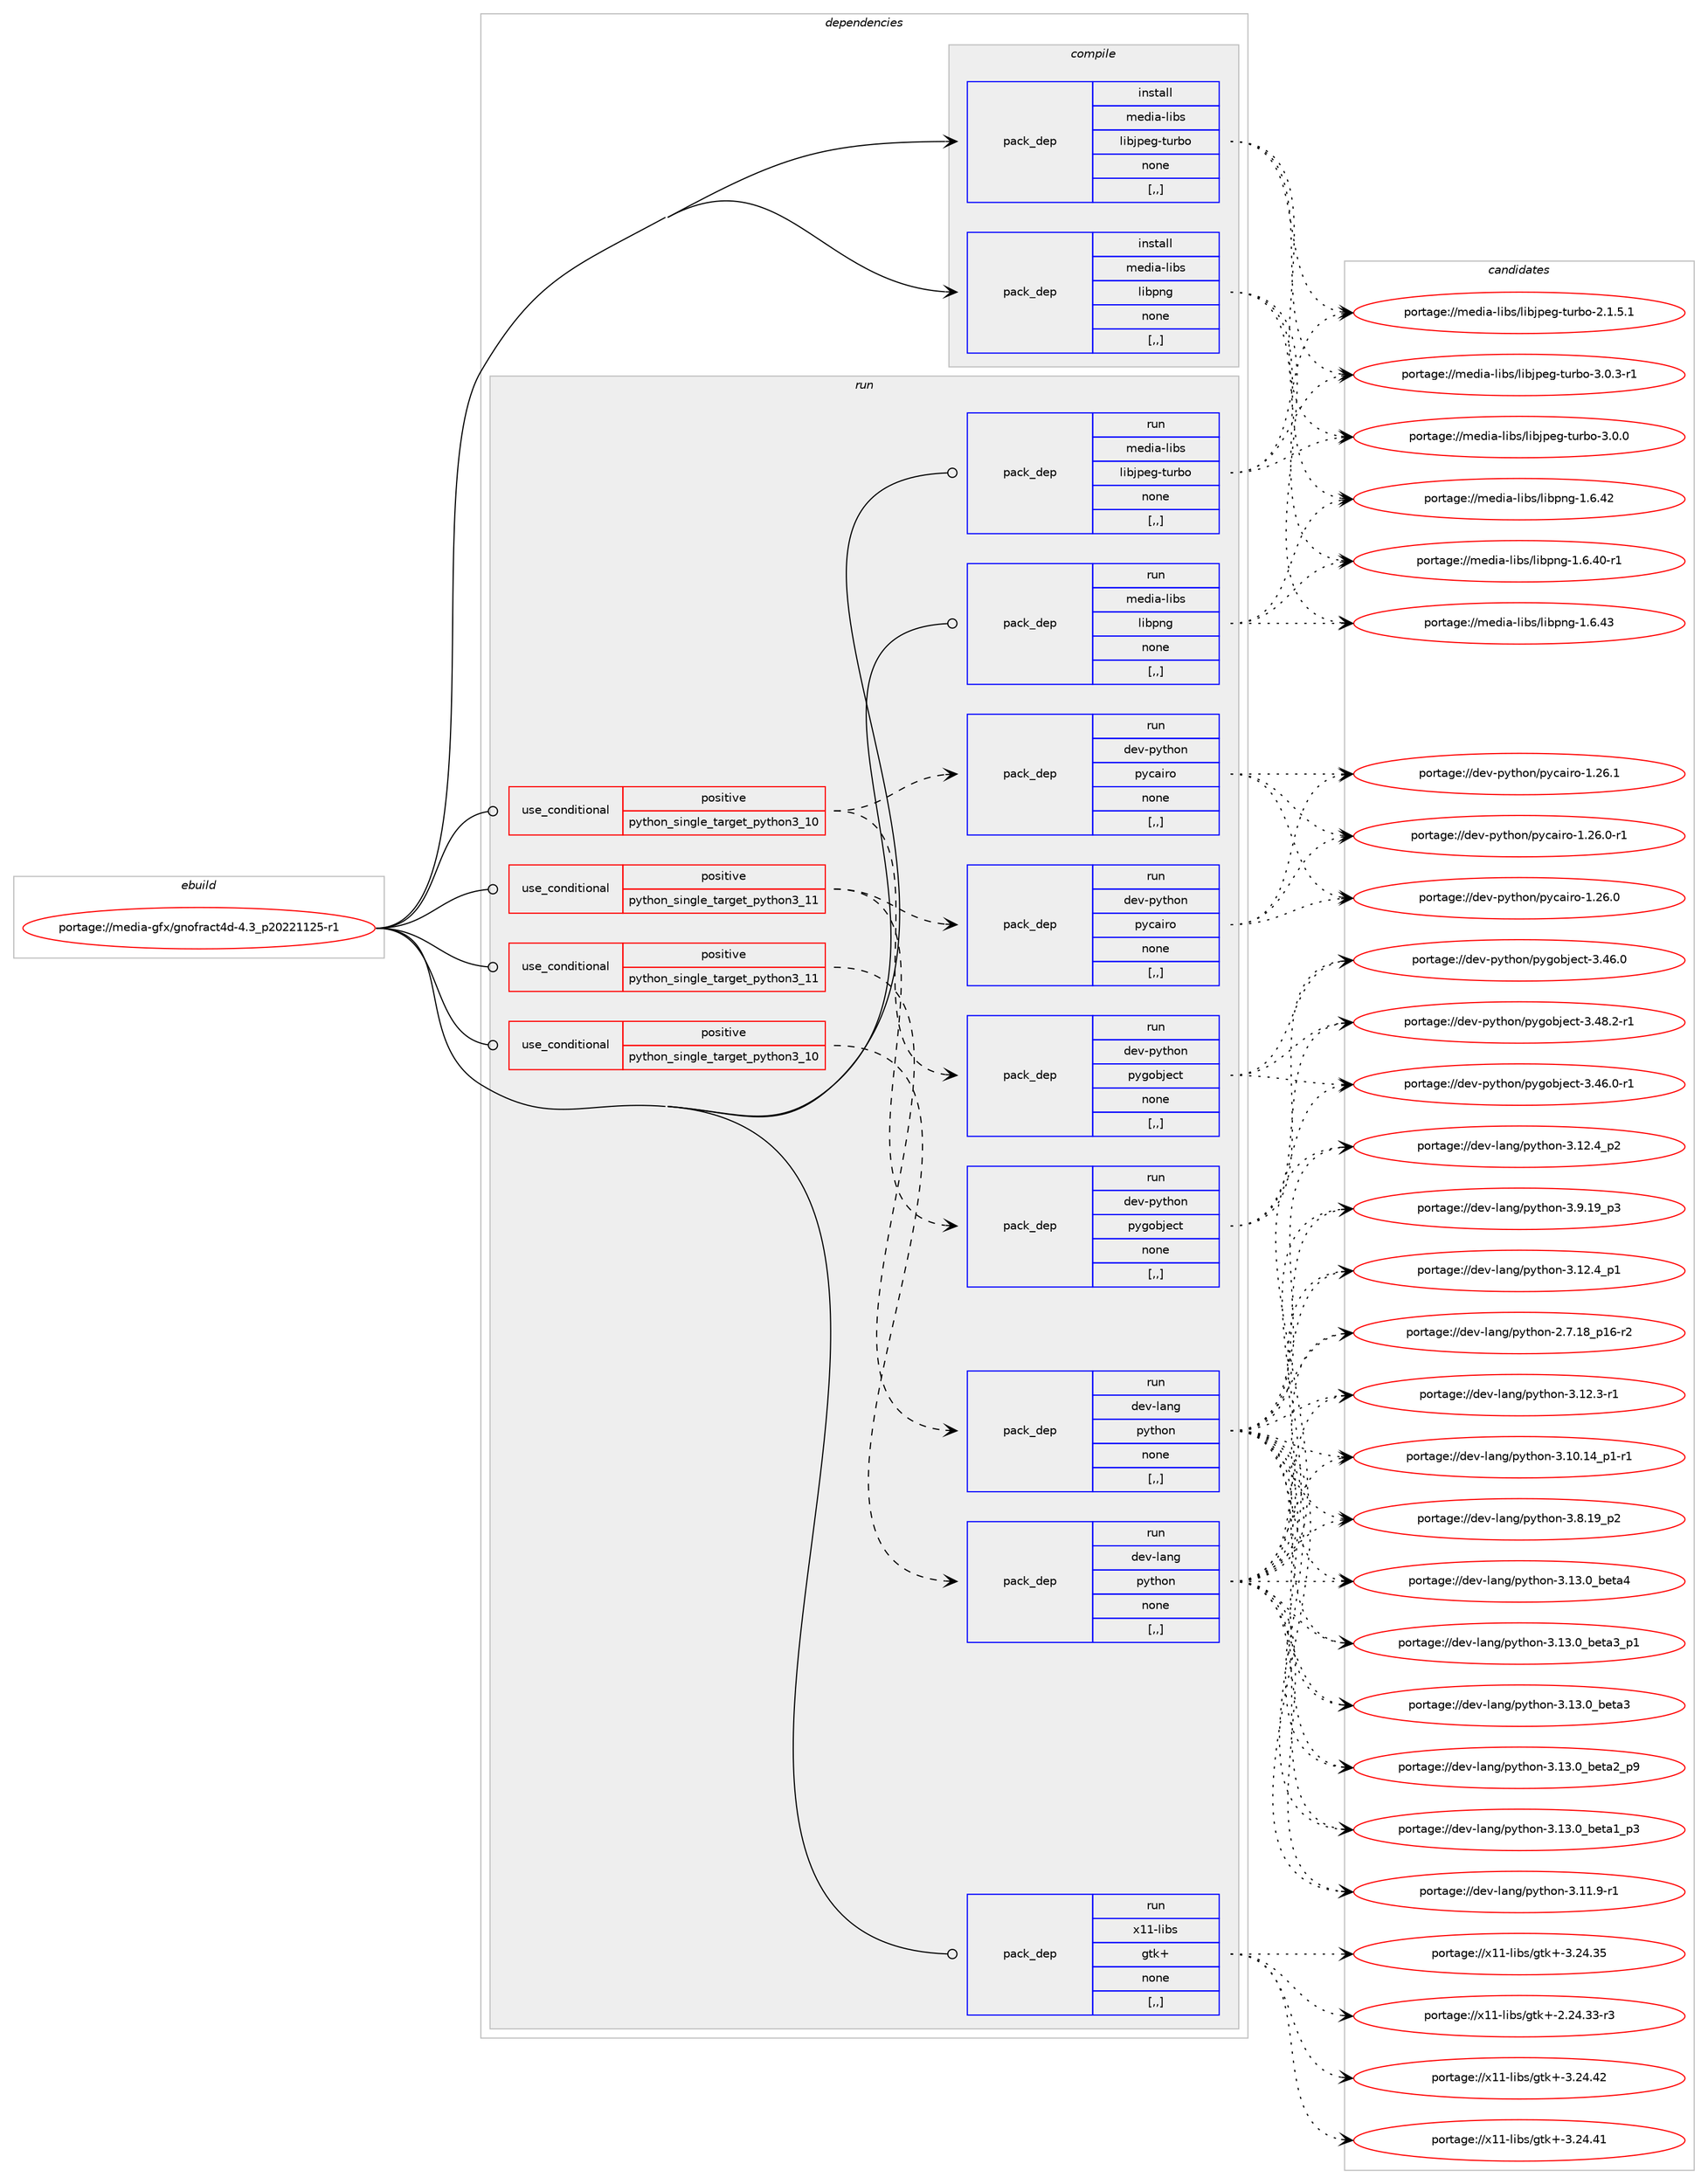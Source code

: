 digraph prolog {

# *************
# Graph options
# *************

newrank=true;
concentrate=true;
compound=true;
graph [rankdir=LR,fontname=Helvetica,fontsize=10,ranksep=1.5];#, ranksep=2.5, nodesep=0.2];
edge  [arrowhead=vee];
node  [fontname=Helvetica,fontsize=10];

# **********
# The ebuild
# **********

subgraph cluster_leftcol {
color=gray;
label=<<i>ebuild</i>>;
id [label="portage://media-gfx/gnofract4d-4.3_p20221125-r1", color=red, width=4, href="../media-gfx/gnofract4d-4.3_p20221125-r1.svg"];
}

# ****************
# The dependencies
# ****************

subgraph cluster_midcol {
color=gray;
label=<<i>dependencies</i>>;
subgraph cluster_compile {
fillcolor="#eeeeee";
style=filled;
label=<<i>compile</i>>;
subgraph pack213890 {
dependency289031 [label=<<TABLE BORDER="0" CELLBORDER="1" CELLSPACING="0" CELLPADDING="4" WIDTH="220"><TR><TD ROWSPAN="6" CELLPADDING="30">pack_dep</TD></TR><TR><TD WIDTH="110">install</TD></TR><TR><TD>media-libs</TD></TR><TR><TD>libjpeg-turbo</TD></TR><TR><TD>none</TD></TR><TR><TD>[,,]</TD></TR></TABLE>>, shape=none, color=blue];
}
id:e -> dependency289031:w [weight=20,style="solid",arrowhead="vee"];
subgraph pack213891 {
dependency289032 [label=<<TABLE BORDER="0" CELLBORDER="1" CELLSPACING="0" CELLPADDING="4" WIDTH="220"><TR><TD ROWSPAN="6" CELLPADDING="30">pack_dep</TD></TR><TR><TD WIDTH="110">install</TD></TR><TR><TD>media-libs</TD></TR><TR><TD>libpng</TD></TR><TR><TD>none</TD></TR><TR><TD>[,,]</TD></TR></TABLE>>, shape=none, color=blue];
}
id:e -> dependency289032:w [weight=20,style="solid",arrowhead="vee"];
}
subgraph cluster_compileandrun {
fillcolor="#eeeeee";
style=filled;
label=<<i>compile and run</i>>;
}
subgraph cluster_run {
fillcolor="#eeeeee";
style=filled;
label=<<i>run</i>>;
subgraph cond72809 {
dependency289033 [label=<<TABLE BORDER="0" CELLBORDER="1" CELLSPACING="0" CELLPADDING="4"><TR><TD ROWSPAN="3" CELLPADDING="10">use_conditional</TD></TR><TR><TD>positive</TD></TR><TR><TD>python_single_target_python3_10</TD></TR></TABLE>>, shape=none, color=red];
subgraph pack213892 {
dependency289034 [label=<<TABLE BORDER="0" CELLBORDER="1" CELLSPACING="0" CELLPADDING="4" WIDTH="220"><TR><TD ROWSPAN="6" CELLPADDING="30">pack_dep</TD></TR><TR><TD WIDTH="110">run</TD></TR><TR><TD>dev-lang</TD></TR><TR><TD>python</TD></TR><TR><TD>none</TD></TR><TR><TD>[,,]</TD></TR></TABLE>>, shape=none, color=blue];
}
dependency289033:e -> dependency289034:w [weight=20,style="dashed",arrowhead="vee"];
}
id:e -> dependency289033:w [weight=20,style="solid",arrowhead="odot"];
subgraph cond72810 {
dependency289035 [label=<<TABLE BORDER="0" CELLBORDER="1" CELLSPACING="0" CELLPADDING="4"><TR><TD ROWSPAN="3" CELLPADDING="10">use_conditional</TD></TR><TR><TD>positive</TD></TR><TR><TD>python_single_target_python3_10</TD></TR></TABLE>>, shape=none, color=red];
subgraph pack213893 {
dependency289036 [label=<<TABLE BORDER="0" CELLBORDER="1" CELLSPACING="0" CELLPADDING="4" WIDTH="220"><TR><TD ROWSPAN="6" CELLPADDING="30">pack_dep</TD></TR><TR><TD WIDTH="110">run</TD></TR><TR><TD>dev-python</TD></TR><TR><TD>pycairo</TD></TR><TR><TD>none</TD></TR><TR><TD>[,,]</TD></TR></TABLE>>, shape=none, color=blue];
}
dependency289035:e -> dependency289036:w [weight=20,style="dashed",arrowhead="vee"];
subgraph pack213894 {
dependency289037 [label=<<TABLE BORDER="0" CELLBORDER="1" CELLSPACING="0" CELLPADDING="4" WIDTH="220"><TR><TD ROWSPAN="6" CELLPADDING="30">pack_dep</TD></TR><TR><TD WIDTH="110">run</TD></TR><TR><TD>dev-python</TD></TR><TR><TD>pygobject</TD></TR><TR><TD>none</TD></TR><TR><TD>[,,]</TD></TR></TABLE>>, shape=none, color=blue];
}
dependency289035:e -> dependency289037:w [weight=20,style="dashed",arrowhead="vee"];
}
id:e -> dependency289035:w [weight=20,style="solid",arrowhead="odot"];
subgraph cond72811 {
dependency289038 [label=<<TABLE BORDER="0" CELLBORDER="1" CELLSPACING="0" CELLPADDING="4"><TR><TD ROWSPAN="3" CELLPADDING="10">use_conditional</TD></TR><TR><TD>positive</TD></TR><TR><TD>python_single_target_python3_11</TD></TR></TABLE>>, shape=none, color=red];
subgraph pack213895 {
dependency289039 [label=<<TABLE BORDER="0" CELLBORDER="1" CELLSPACING="0" CELLPADDING="4" WIDTH="220"><TR><TD ROWSPAN="6" CELLPADDING="30">pack_dep</TD></TR><TR><TD WIDTH="110">run</TD></TR><TR><TD>dev-lang</TD></TR><TR><TD>python</TD></TR><TR><TD>none</TD></TR><TR><TD>[,,]</TD></TR></TABLE>>, shape=none, color=blue];
}
dependency289038:e -> dependency289039:w [weight=20,style="dashed",arrowhead="vee"];
}
id:e -> dependency289038:w [weight=20,style="solid",arrowhead="odot"];
subgraph cond72812 {
dependency289040 [label=<<TABLE BORDER="0" CELLBORDER="1" CELLSPACING="0" CELLPADDING="4"><TR><TD ROWSPAN="3" CELLPADDING="10">use_conditional</TD></TR><TR><TD>positive</TD></TR><TR><TD>python_single_target_python3_11</TD></TR></TABLE>>, shape=none, color=red];
subgraph pack213896 {
dependency289041 [label=<<TABLE BORDER="0" CELLBORDER="1" CELLSPACING="0" CELLPADDING="4" WIDTH="220"><TR><TD ROWSPAN="6" CELLPADDING="30">pack_dep</TD></TR><TR><TD WIDTH="110">run</TD></TR><TR><TD>dev-python</TD></TR><TR><TD>pycairo</TD></TR><TR><TD>none</TD></TR><TR><TD>[,,]</TD></TR></TABLE>>, shape=none, color=blue];
}
dependency289040:e -> dependency289041:w [weight=20,style="dashed",arrowhead="vee"];
subgraph pack213897 {
dependency289042 [label=<<TABLE BORDER="0" CELLBORDER="1" CELLSPACING="0" CELLPADDING="4" WIDTH="220"><TR><TD ROWSPAN="6" CELLPADDING="30">pack_dep</TD></TR><TR><TD WIDTH="110">run</TD></TR><TR><TD>dev-python</TD></TR><TR><TD>pygobject</TD></TR><TR><TD>none</TD></TR><TR><TD>[,,]</TD></TR></TABLE>>, shape=none, color=blue];
}
dependency289040:e -> dependency289042:w [weight=20,style="dashed",arrowhead="vee"];
}
id:e -> dependency289040:w [weight=20,style="solid",arrowhead="odot"];
subgraph pack213898 {
dependency289043 [label=<<TABLE BORDER="0" CELLBORDER="1" CELLSPACING="0" CELLPADDING="4" WIDTH="220"><TR><TD ROWSPAN="6" CELLPADDING="30">pack_dep</TD></TR><TR><TD WIDTH="110">run</TD></TR><TR><TD>media-libs</TD></TR><TR><TD>libjpeg-turbo</TD></TR><TR><TD>none</TD></TR><TR><TD>[,,]</TD></TR></TABLE>>, shape=none, color=blue];
}
id:e -> dependency289043:w [weight=20,style="solid",arrowhead="odot"];
subgraph pack213899 {
dependency289044 [label=<<TABLE BORDER="0" CELLBORDER="1" CELLSPACING="0" CELLPADDING="4" WIDTH="220"><TR><TD ROWSPAN="6" CELLPADDING="30">pack_dep</TD></TR><TR><TD WIDTH="110">run</TD></TR><TR><TD>media-libs</TD></TR><TR><TD>libpng</TD></TR><TR><TD>none</TD></TR><TR><TD>[,,]</TD></TR></TABLE>>, shape=none, color=blue];
}
id:e -> dependency289044:w [weight=20,style="solid",arrowhead="odot"];
subgraph pack213900 {
dependency289045 [label=<<TABLE BORDER="0" CELLBORDER="1" CELLSPACING="0" CELLPADDING="4" WIDTH="220"><TR><TD ROWSPAN="6" CELLPADDING="30">pack_dep</TD></TR><TR><TD WIDTH="110">run</TD></TR><TR><TD>x11-libs</TD></TR><TR><TD>gtk+</TD></TR><TR><TD>none</TD></TR><TR><TD>[,,]</TD></TR></TABLE>>, shape=none, color=blue];
}
id:e -> dependency289045:w [weight=20,style="solid",arrowhead="odot"];
}
}

# **************
# The candidates
# **************

subgraph cluster_choices {
rank=same;
color=gray;
label=<<i>candidates</i>>;

subgraph choice213890 {
color=black;
nodesep=1;
choice109101100105974510810598115471081059810611210110345116117114981114551464846514511449 [label="portage://media-libs/libjpeg-turbo-3.0.3-r1", color=red, width=4,href="../media-libs/libjpeg-turbo-3.0.3-r1.svg"];
choice10910110010597451081059811547108105981061121011034511611711498111455146484648 [label="portage://media-libs/libjpeg-turbo-3.0.0", color=red, width=4,href="../media-libs/libjpeg-turbo-3.0.0.svg"];
choice109101100105974510810598115471081059810611210110345116117114981114550464946534649 [label="portage://media-libs/libjpeg-turbo-2.1.5.1", color=red, width=4,href="../media-libs/libjpeg-turbo-2.1.5.1.svg"];
dependency289031:e -> choice109101100105974510810598115471081059810611210110345116117114981114551464846514511449:w [style=dotted,weight="100"];
dependency289031:e -> choice10910110010597451081059811547108105981061121011034511611711498111455146484648:w [style=dotted,weight="100"];
dependency289031:e -> choice109101100105974510810598115471081059810611210110345116117114981114550464946534649:w [style=dotted,weight="100"];
}
subgraph choice213891 {
color=black;
nodesep=1;
choice109101100105974510810598115471081059811211010345494654465251 [label="portage://media-libs/libpng-1.6.43", color=red, width=4,href="../media-libs/libpng-1.6.43.svg"];
choice109101100105974510810598115471081059811211010345494654465250 [label="portage://media-libs/libpng-1.6.42", color=red, width=4,href="../media-libs/libpng-1.6.42.svg"];
choice1091011001059745108105981154710810598112110103454946544652484511449 [label="portage://media-libs/libpng-1.6.40-r1", color=red, width=4,href="../media-libs/libpng-1.6.40-r1.svg"];
dependency289032:e -> choice109101100105974510810598115471081059811211010345494654465251:w [style=dotted,weight="100"];
dependency289032:e -> choice109101100105974510810598115471081059811211010345494654465250:w [style=dotted,weight="100"];
dependency289032:e -> choice1091011001059745108105981154710810598112110103454946544652484511449:w [style=dotted,weight="100"];
}
subgraph choice213892 {
color=black;
nodesep=1;
choice1001011184510897110103471121211161041111104551464951464895981011169752 [label="portage://dev-lang/python-3.13.0_beta4", color=red, width=4,href="../dev-lang/python-3.13.0_beta4.svg"];
choice10010111845108971101034711212111610411111045514649514648959810111697519511249 [label="portage://dev-lang/python-3.13.0_beta3_p1", color=red, width=4,href="../dev-lang/python-3.13.0_beta3_p1.svg"];
choice1001011184510897110103471121211161041111104551464951464895981011169751 [label="portage://dev-lang/python-3.13.0_beta3", color=red, width=4,href="../dev-lang/python-3.13.0_beta3.svg"];
choice10010111845108971101034711212111610411111045514649514648959810111697509511257 [label="portage://dev-lang/python-3.13.0_beta2_p9", color=red, width=4,href="../dev-lang/python-3.13.0_beta2_p9.svg"];
choice10010111845108971101034711212111610411111045514649514648959810111697499511251 [label="portage://dev-lang/python-3.13.0_beta1_p3", color=red, width=4,href="../dev-lang/python-3.13.0_beta1_p3.svg"];
choice100101118451089711010347112121116104111110455146495046529511250 [label="portage://dev-lang/python-3.12.4_p2", color=red, width=4,href="../dev-lang/python-3.12.4_p2.svg"];
choice100101118451089711010347112121116104111110455146495046529511249 [label="portage://dev-lang/python-3.12.4_p1", color=red, width=4,href="../dev-lang/python-3.12.4_p1.svg"];
choice100101118451089711010347112121116104111110455146495046514511449 [label="portage://dev-lang/python-3.12.3-r1", color=red, width=4,href="../dev-lang/python-3.12.3-r1.svg"];
choice100101118451089711010347112121116104111110455146494946574511449 [label="portage://dev-lang/python-3.11.9-r1", color=red, width=4,href="../dev-lang/python-3.11.9-r1.svg"];
choice100101118451089711010347112121116104111110455146494846495295112494511449 [label="portage://dev-lang/python-3.10.14_p1-r1", color=red, width=4,href="../dev-lang/python-3.10.14_p1-r1.svg"];
choice100101118451089711010347112121116104111110455146574649579511251 [label="portage://dev-lang/python-3.9.19_p3", color=red, width=4,href="../dev-lang/python-3.9.19_p3.svg"];
choice100101118451089711010347112121116104111110455146564649579511250 [label="portage://dev-lang/python-3.8.19_p2", color=red, width=4,href="../dev-lang/python-3.8.19_p2.svg"];
choice100101118451089711010347112121116104111110455046554649569511249544511450 [label="portage://dev-lang/python-2.7.18_p16-r2", color=red, width=4,href="../dev-lang/python-2.7.18_p16-r2.svg"];
dependency289034:e -> choice1001011184510897110103471121211161041111104551464951464895981011169752:w [style=dotted,weight="100"];
dependency289034:e -> choice10010111845108971101034711212111610411111045514649514648959810111697519511249:w [style=dotted,weight="100"];
dependency289034:e -> choice1001011184510897110103471121211161041111104551464951464895981011169751:w [style=dotted,weight="100"];
dependency289034:e -> choice10010111845108971101034711212111610411111045514649514648959810111697509511257:w [style=dotted,weight="100"];
dependency289034:e -> choice10010111845108971101034711212111610411111045514649514648959810111697499511251:w [style=dotted,weight="100"];
dependency289034:e -> choice100101118451089711010347112121116104111110455146495046529511250:w [style=dotted,weight="100"];
dependency289034:e -> choice100101118451089711010347112121116104111110455146495046529511249:w [style=dotted,weight="100"];
dependency289034:e -> choice100101118451089711010347112121116104111110455146495046514511449:w [style=dotted,weight="100"];
dependency289034:e -> choice100101118451089711010347112121116104111110455146494946574511449:w [style=dotted,weight="100"];
dependency289034:e -> choice100101118451089711010347112121116104111110455146494846495295112494511449:w [style=dotted,weight="100"];
dependency289034:e -> choice100101118451089711010347112121116104111110455146574649579511251:w [style=dotted,weight="100"];
dependency289034:e -> choice100101118451089711010347112121116104111110455146564649579511250:w [style=dotted,weight="100"];
dependency289034:e -> choice100101118451089711010347112121116104111110455046554649569511249544511450:w [style=dotted,weight="100"];
}
subgraph choice213893 {
color=black;
nodesep=1;
choice1001011184511212111610411111047112121999710511411145494650544649 [label="portage://dev-python/pycairo-1.26.1", color=red, width=4,href="../dev-python/pycairo-1.26.1.svg"];
choice10010111845112121116104111110471121219997105114111454946505446484511449 [label="portage://dev-python/pycairo-1.26.0-r1", color=red, width=4,href="../dev-python/pycairo-1.26.0-r1.svg"];
choice1001011184511212111610411111047112121999710511411145494650544648 [label="portage://dev-python/pycairo-1.26.0", color=red, width=4,href="../dev-python/pycairo-1.26.0.svg"];
dependency289036:e -> choice1001011184511212111610411111047112121999710511411145494650544649:w [style=dotted,weight="100"];
dependency289036:e -> choice10010111845112121116104111110471121219997105114111454946505446484511449:w [style=dotted,weight="100"];
dependency289036:e -> choice1001011184511212111610411111047112121999710511411145494650544648:w [style=dotted,weight="100"];
}
subgraph choice213894 {
color=black;
nodesep=1;
choice10010111845112121116104111110471121211031119810610199116455146525646504511449 [label="portage://dev-python/pygobject-3.48.2-r1", color=red, width=4,href="../dev-python/pygobject-3.48.2-r1.svg"];
choice10010111845112121116104111110471121211031119810610199116455146525446484511449 [label="portage://dev-python/pygobject-3.46.0-r1", color=red, width=4,href="../dev-python/pygobject-3.46.0-r1.svg"];
choice1001011184511212111610411111047112121103111981061019911645514652544648 [label="portage://dev-python/pygobject-3.46.0", color=red, width=4,href="../dev-python/pygobject-3.46.0.svg"];
dependency289037:e -> choice10010111845112121116104111110471121211031119810610199116455146525646504511449:w [style=dotted,weight="100"];
dependency289037:e -> choice10010111845112121116104111110471121211031119810610199116455146525446484511449:w [style=dotted,weight="100"];
dependency289037:e -> choice1001011184511212111610411111047112121103111981061019911645514652544648:w [style=dotted,weight="100"];
}
subgraph choice213895 {
color=black;
nodesep=1;
choice1001011184510897110103471121211161041111104551464951464895981011169752 [label="portage://dev-lang/python-3.13.0_beta4", color=red, width=4,href="../dev-lang/python-3.13.0_beta4.svg"];
choice10010111845108971101034711212111610411111045514649514648959810111697519511249 [label="portage://dev-lang/python-3.13.0_beta3_p1", color=red, width=4,href="../dev-lang/python-3.13.0_beta3_p1.svg"];
choice1001011184510897110103471121211161041111104551464951464895981011169751 [label="portage://dev-lang/python-3.13.0_beta3", color=red, width=4,href="../dev-lang/python-3.13.0_beta3.svg"];
choice10010111845108971101034711212111610411111045514649514648959810111697509511257 [label="portage://dev-lang/python-3.13.0_beta2_p9", color=red, width=4,href="../dev-lang/python-3.13.0_beta2_p9.svg"];
choice10010111845108971101034711212111610411111045514649514648959810111697499511251 [label="portage://dev-lang/python-3.13.0_beta1_p3", color=red, width=4,href="../dev-lang/python-3.13.0_beta1_p3.svg"];
choice100101118451089711010347112121116104111110455146495046529511250 [label="portage://dev-lang/python-3.12.4_p2", color=red, width=4,href="../dev-lang/python-3.12.4_p2.svg"];
choice100101118451089711010347112121116104111110455146495046529511249 [label="portage://dev-lang/python-3.12.4_p1", color=red, width=4,href="../dev-lang/python-3.12.4_p1.svg"];
choice100101118451089711010347112121116104111110455146495046514511449 [label="portage://dev-lang/python-3.12.3-r1", color=red, width=4,href="../dev-lang/python-3.12.3-r1.svg"];
choice100101118451089711010347112121116104111110455146494946574511449 [label="portage://dev-lang/python-3.11.9-r1", color=red, width=4,href="../dev-lang/python-3.11.9-r1.svg"];
choice100101118451089711010347112121116104111110455146494846495295112494511449 [label="portage://dev-lang/python-3.10.14_p1-r1", color=red, width=4,href="../dev-lang/python-3.10.14_p1-r1.svg"];
choice100101118451089711010347112121116104111110455146574649579511251 [label="portage://dev-lang/python-3.9.19_p3", color=red, width=4,href="../dev-lang/python-3.9.19_p3.svg"];
choice100101118451089711010347112121116104111110455146564649579511250 [label="portage://dev-lang/python-3.8.19_p2", color=red, width=4,href="../dev-lang/python-3.8.19_p2.svg"];
choice100101118451089711010347112121116104111110455046554649569511249544511450 [label="portage://dev-lang/python-2.7.18_p16-r2", color=red, width=4,href="../dev-lang/python-2.7.18_p16-r2.svg"];
dependency289039:e -> choice1001011184510897110103471121211161041111104551464951464895981011169752:w [style=dotted,weight="100"];
dependency289039:e -> choice10010111845108971101034711212111610411111045514649514648959810111697519511249:w [style=dotted,weight="100"];
dependency289039:e -> choice1001011184510897110103471121211161041111104551464951464895981011169751:w [style=dotted,weight="100"];
dependency289039:e -> choice10010111845108971101034711212111610411111045514649514648959810111697509511257:w [style=dotted,weight="100"];
dependency289039:e -> choice10010111845108971101034711212111610411111045514649514648959810111697499511251:w [style=dotted,weight="100"];
dependency289039:e -> choice100101118451089711010347112121116104111110455146495046529511250:w [style=dotted,weight="100"];
dependency289039:e -> choice100101118451089711010347112121116104111110455146495046529511249:w [style=dotted,weight="100"];
dependency289039:e -> choice100101118451089711010347112121116104111110455146495046514511449:w [style=dotted,weight="100"];
dependency289039:e -> choice100101118451089711010347112121116104111110455146494946574511449:w [style=dotted,weight="100"];
dependency289039:e -> choice100101118451089711010347112121116104111110455146494846495295112494511449:w [style=dotted,weight="100"];
dependency289039:e -> choice100101118451089711010347112121116104111110455146574649579511251:w [style=dotted,weight="100"];
dependency289039:e -> choice100101118451089711010347112121116104111110455146564649579511250:w [style=dotted,weight="100"];
dependency289039:e -> choice100101118451089711010347112121116104111110455046554649569511249544511450:w [style=dotted,weight="100"];
}
subgraph choice213896 {
color=black;
nodesep=1;
choice1001011184511212111610411111047112121999710511411145494650544649 [label="portage://dev-python/pycairo-1.26.1", color=red, width=4,href="../dev-python/pycairo-1.26.1.svg"];
choice10010111845112121116104111110471121219997105114111454946505446484511449 [label="portage://dev-python/pycairo-1.26.0-r1", color=red, width=4,href="../dev-python/pycairo-1.26.0-r1.svg"];
choice1001011184511212111610411111047112121999710511411145494650544648 [label="portage://dev-python/pycairo-1.26.0", color=red, width=4,href="../dev-python/pycairo-1.26.0.svg"];
dependency289041:e -> choice1001011184511212111610411111047112121999710511411145494650544649:w [style=dotted,weight="100"];
dependency289041:e -> choice10010111845112121116104111110471121219997105114111454946505446484511449:w [style=dotted,weight="100"];
dependency289041:e -> choice1001011184511212111610411111047112121999710511411145494650544648:w [style=dotted,weight="100"];
}
subgraph choice213897 {
color=black;
nodesep=1;
choice10010111845112121116104111110471121211031119810610199116455146525646504511449 [label="portage://dev-python/pygobject-3.48.2-r1", color=red, width=4,href="../dev-python/pygobject-3.48.2-r1.svg"];
choice10010111845112121116104111110471121211031119810610199116455146525446484511449 [label="portage://dev-python/pygobject-3.46.0-r1", color=red, width=4,href="../dev-python/pygobject-3.46.0-r1.svg"];
choice1001011184511212111610411111047112121103111981061019911645514652544648 [label="portage://dev-python/pygobject-3.46.0", color=red, width=4,href="../dev-python/pygobject-3.46.0.svg"];
dependency289042:e -> choice10010111845112121116104111110471121211031119810610199116455146525646504511449:w [style=dotted,weight="100"];
dependency289042:e -> choice10010111845112121116104111110471121211031119810610199116455146525446484511449:w [style=dotted,weight="100"];
dependency289042:e -> choice1001011184511212111610411111047112121103111981061019911645514652544648:w [style=dotted,weight="100"];
}
subgraph choice213898 {
color=black;
nodesep=1;
choice109101100105974510810598115471081059810611210110345116117114981114551464846514511449 [label="portage://media-libs/libjpeg-turbo-3.0.3-r1", color=red, width=4,href="../media-libs/libjpeg-turbo-3.0.3-r1.svg"];
choice10910110010597451081059811547108105981061121011034511611711498111455146484648 [label="portage://media-libs/libjpeg-turbo-3.0.0", color=red, width=4,href="../media-libs/libjpeg-turbo-3.0.0.svg"];
choice109101100105974510810598115471081059810611210110345116117114981114550464946534649 [label="portage://media-libs/libjpeg-turbo-2.1.5.1", color=red, width=4,href="../media-libs/libjpeg-turbo-2.1.5.1.svg"];
dependency289043:e -> choice109101100105974510810598115471081059810611210110345116117114981114551464846514511449:w [style=dotted,weight="100"];
dependency289043:e -> choice10910110010597451081059811547108105981061121011034511611711498111455146484648:w [style=dotted,weight="100"];
dependency289043:e -> choice109101100105974510810598115471081059810611210110345116117114981114550464946534649:w [style=dotted,weight="100"];
}
subgraph choice213899 {
color=black;
nodesep=1;
choice109101100105974510810598115471081059811211010345494654465251 [label="portage://media-libs/libpng-1.6.43", color=red, width=4,href="../media-libs/libpng-1.6.43.svg"];
choice109101100105974510810598115471081059811211010345494654465250 [label="portage://media-libs/libpng-1.6.42", color=red, width=4,href="../media-libs/libpng-1.6.42.svg"];
choice1091011001059745108105981154710810598112110103454946544652484511449 [label="portage://media-libs/libpng-1.6.40-r1", color=red, width=4,href="../media-libs/libpng-1.6.40-r1.svg"];
dependency289044:e -> choice109101100105974510810598115471081059811211010345494654465251:w [style=dotted,weight="100"];
dependency289044:e -> choice109101100105974510810598115471081059811211010345494654465250:w [style=dotted,weight="100"];
dependency289044:e -> choice1091011001059745108105981154710810598112110103454946544652484511449:w [style=dotted,weight="100"];
}
subgraph choice213900 {
color=black;
nodesep=1;
choice1204949451081059811547103116107434551465052465250 [label="portage://x11-libs/gtk+-3.24.42", color=red, width=4,href="../x11-libs/gtk+-3.24.42.svg"];
choice1204949451081059811547103116107434551465052465249 [label="portage://x11-libs/gtk+-3.24.41", color=red, width=4,href="../x11-libs/gtk+-3.24.41.svg"];
choice1204949451081059811547103116107434551465052465153 [label="portage://x11-libs/gtk+-3.24.35", color=red, width=4,href="../x11-libs/gtk+-3.24.35.svg"];
choice12049494510810598115471031161074345504650524651514511451 [label="portage://x11-libs/gtk+-2.24.33-r3", color=red, width=4,href="../x11-libs/gtk+-2.24.33-r3.svg"];
dependency289045:e -> choice1204949451081059811547103116107434551465052465250:w [style=dotted,weight="100"];
dependency289045:e -> choice1204949451081059811547103116107434551465052465249:w [style=dotted,weight="100"];
dependency289045:e -> choice1204949451081059811547103116107434551465052465153:w [style=dotted,weight="100"];
dependency289045:e -> choice12049494510810598115471031161074345504650524651514511451:w [style=dotted,weight="100"];
}
}

}
